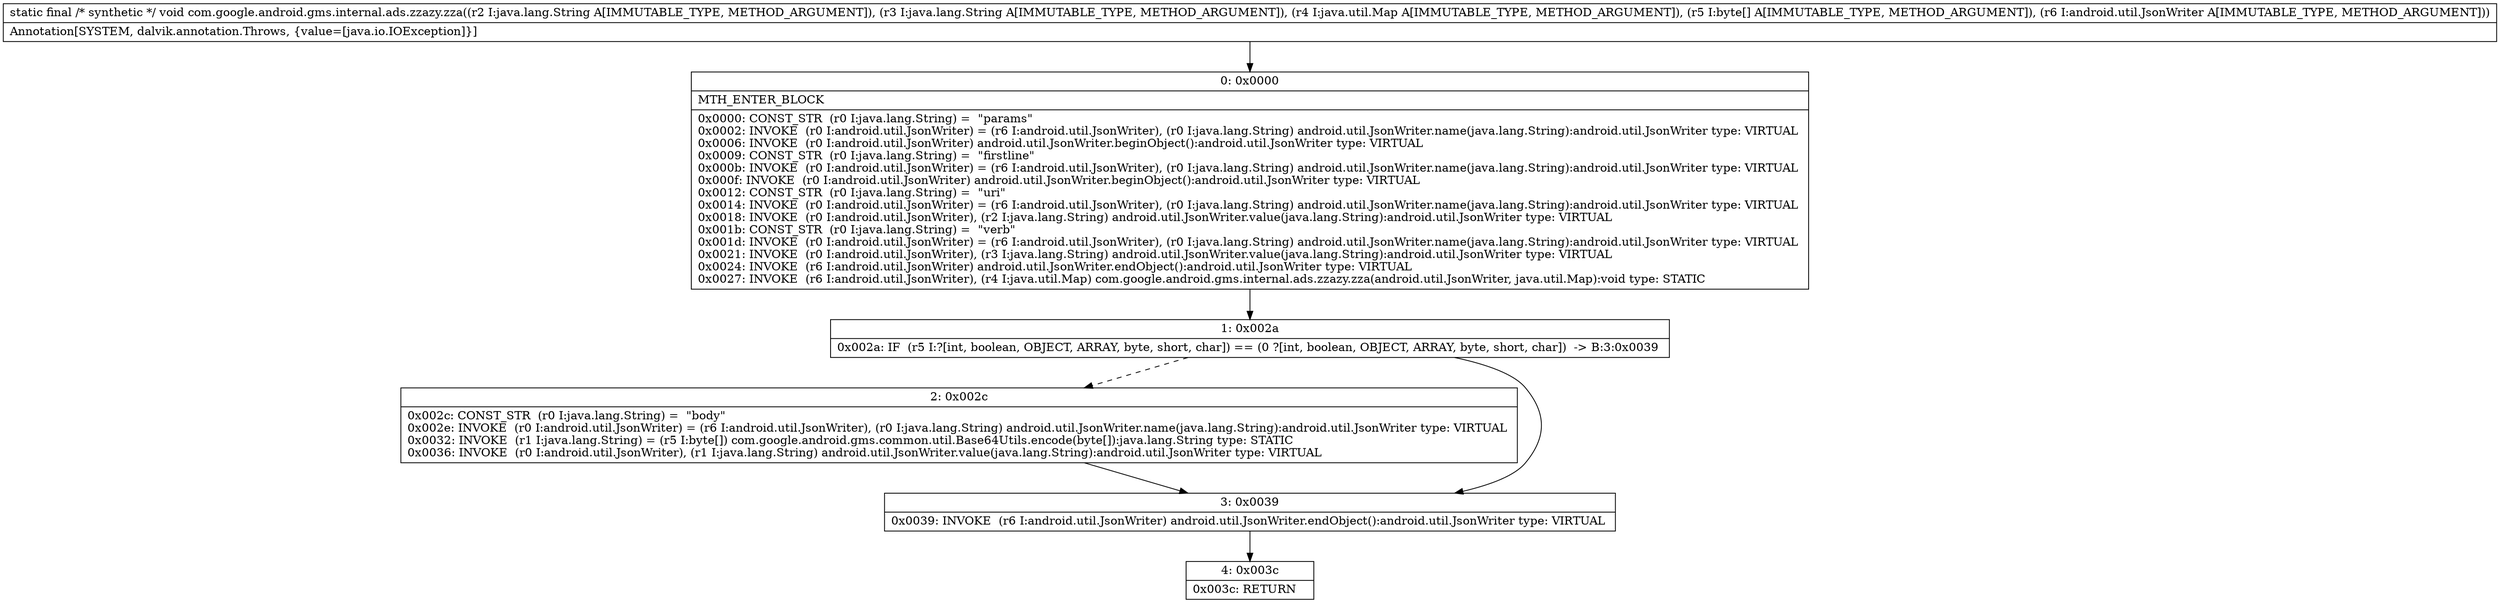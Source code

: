 digraph "CFG forcom.google.android.gms.internal.ads.zzazy.zza(Ljava\/lang\/String;Ljava\/lang\/String;Ljava\/util\/Map;[BLandroid\/util\/JsonWriter;)V" {
Node_0 [shape=record,label="{0\:\ 0x0000|MTH_ENTER_BLOCK\l|0x0000: CONST_STR  (r0 I:java.lang.String) =  \"params\" \l0x0002: INVOKE  (r0 I:android.util.JsonWriter) = (r6 I:android.util.JsonWriter), (r0 I:java.lang.String) android.util.JsonWriter.name(java.lang.String):android.util.JsonWriter type: VIRTUAL \l0x0006: INVOKE  (r0 I:android.util.JsonWriter) android.util.JsonWriter.beginObject():android.util.JsonWriter type: VIRTUAL \l0x0009: CONST_STR  (r0 I:java.lang.String) =  \"firstline\" \l0x000b: INVOKE  (r0 I:android.util.JsonWriter) = (r6 I:android.util.JsonWriter), (r0 I:java.lang.String) android.util.JsonWriter.name(java.lang.String):android.util.JsonWriter type: VIRTUAL \l0x000f: INVOKE  (r0 I:android.util.JsonWriter) android.util.JsonWriter.beginObject():android.util.JsonWriter type: VIRTUAL \l0x0012: CONST_STR  (r0 I:java.lang.String) =  \"uri\" \l0x0014: INVOKE  (r0 I:android.util.JsonWriter) = (r6 I:android.util.JsonWriter), (r0 I:java.lang.String) android.util.JsonWriter.name(java.lang.String):android.util.JsonWriter type: VIRTUAL \l0x0018: INVOKE  (r0 I:android.util.JsonWriter), (r2 I:java.lang.String) android.util.JsonWriter.value(java.lang.String):android.util.JsonWriter type: VIRTUAL \l0x001b: CONST_STR  (r0 I:java.lang.String) =  \"verb\" \l0x001d: INVOKE  (r0 I:android.util.JsonWriter) = (r6 I:android.util.JsonWriter), (r0 I:java.lang.String) android.util.JsonWriter.name(java.lang.String):android.util.JsonWriter type: VIRTUAL \l0x0021: INVOKE  (r0 I:android.util.JsonWriter), (r3 I:java.lang.String) android.util.JsonWriter.value(java.lang.String):android.util.JsonWriter type: VIRTUAL \l0x0024: INVOKE  (r6 I:android.util.JsonWriter) android.util.JsonWriter.endObject():android.util.JsonWriter type: VIRTUAL \l0x0027: INVOKE  (r6 I:android.util.JsonWriter), (r4 I:java.util.Map) com.google.android.gms.internal.ads.zzazy.zza(android.util.JsonWriter, java.util.Map):void type: STATIC \l}"];
Node_1 [shape=record,label="{1\:\ 0x002a|0x002a: IF  (r5 I:?[int, boolean, OBJECT, ARRAY, byte, short, char]) == (0 ?[int, boolean, OBJECT, ARRAY, byte, short, char])  \-\> B:3:0x0039 \l}"];
Node_2 [shape=record,label="{2\:\ 0x002c|0x002c: CONST_STR  (r0 I:java.lang.String) =  \"body\" \l0x002e: INVOKE  (r0 I:android.util.JsonWriter) = (r6 I:android.util.JsonWriter), (r0 I:java.lang.String) android.util.JsonWriter.name(java.lang.String):android.util.JsonWriter type: VIRTUAL \l0x0032: INVOKE  (r1 I:java.lang.String) = (r5 I:byte[]) com.google.android.gms.common.util.Base64Utils.encode(byte[]):java.lang.String type: STATIC \l0x0036: INVOKE  (r0 I:android.util.JsonWriter), (r1 I:java.lang.String) android.util.JsonWriter.value(java.lang.String):android.util.JsonWriter type: VIRTUAL \l}"];
Node_3 [shape=record,label="{3\:\ 0x0039|0x0039: INVOKE  (r6 I:android.util.JsonWriter) android.util.JsonWriter.endObject():android.util.JsonWriter type: VIRTUAL \l}"];
Node_4 [shape=record,label="{4\:\ 0x003c|0x003c: RETURN   \l}"];
MethodNode[shape=record,label="{static final \/* synthetic *\/ void com.google.android.gms.internal.ads.zzazy.zza((r2 I:java.lang.String A[IMMUTABLE_TYPE, METHOD_ARGUMENT]), (r3 I:java.lang.String A[IMMUTABLE_TYPE, METHOD_ARGUMENT]), (r4 I:java.util.Map A[IMMUTABLE_TYPE, METHOD_ARGUMENT]), (r5 I:byte[] A[IMMUTABLE_TYPE, METHOD_ARGUMENT]), (r6 I:android.util.JsonWriter A[IMMUTABLE_TYPE, METHOD_ARGUMENT]))  | Annotation[SYSTEM, dalvik.annotation.Throws, \{value=[java.io.IOException]\}]\l}"];
MethodNode -> Node_0;
Node_0 -> Node_1;
Node_1 -> Node_2[style=dashed];
Node_1 -> Node_3;
Node_2 -> Node_3;
Node_3 -> Node_4;
}

